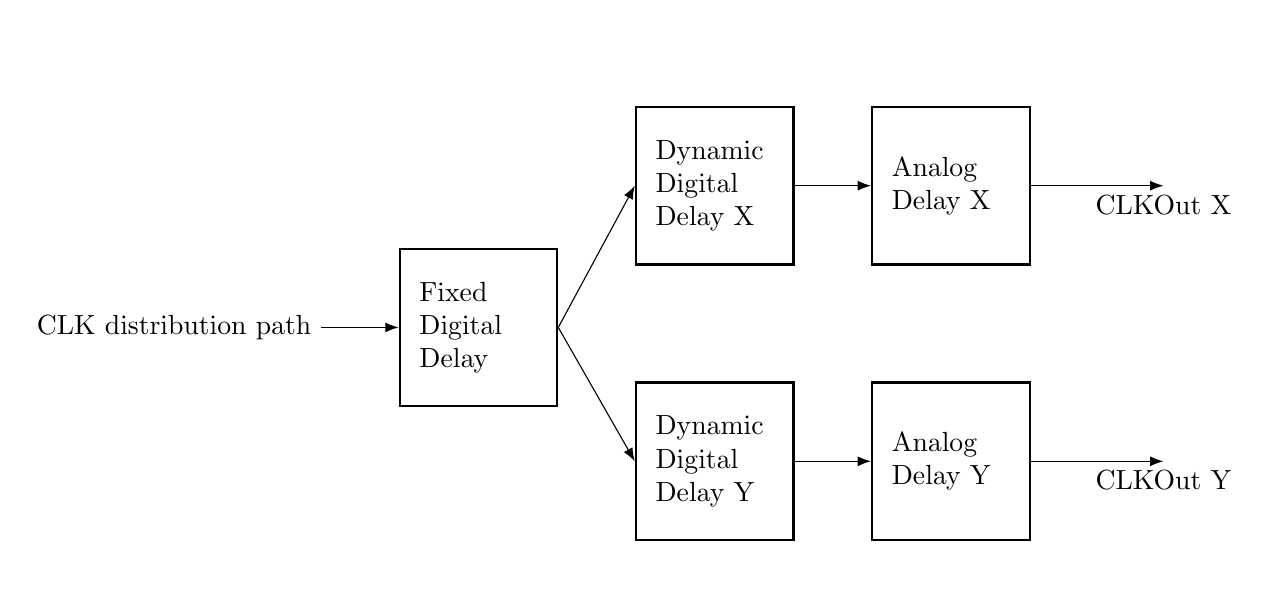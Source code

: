 ﻿\begin{tikzpicture}	
		\draw[step=1.0,white,thin] (-8,-1) grid (0.5,6);

		\node (fdd) at (-6,2.2) [draw,thick,minimum width=2cm,minimum height=2cm,label=, text width=1.5cm,align=left] {Fixed  Digital Delay};
		\node (ddl1) at (-3,4) [draw,thick,minimum width=2cm,minimum height=2cm,label=, text width=1.5cm,align=left] {Dynamic  Digital Delay X};
		\node (ddl2) at (-3,0.5) [draw,thick,minimum width=2cm,minimum height=2cm,label=, text width=1.5cm,align=left] {Dynamic  Digital Delay Y};
			\node (adl1) at (0,4) [draw,thick,minimum width=2cm,minimum height=2cm,label=, text width=1.5cm,align=left] {Analog Delay X};
		\node (adl2) at (0,0.5) [draw,thick,minimum width=2cm,minimum height=2cm,label=, text width=1.5cm,align=left] {Analog Delay Y};


        \draw[-Latex] (-8,2.2) node[anchor=east] {CLK distribution path} -- (fdd.west);
		\draw[-Latex] (fdd.east) -- (ddl1.west);
		\draw[-Latex] (fdd.east) -- (ddl2.west);
		\draw[-Latex] (ddl1.east) -- (adl1.west);
		\draw[-Latex] (ddl2.east) -- (adl2.west);
		
		\draw[-Latex] (adl1.east) -- (2.7,4) node[anchor=north] {CLKOut X}  ;
		\draw[-Latex] (adl2.east) -- (2.7,0.5) node[anchor=north] {CLKOut Y}  ;
\end{tikzpicture}